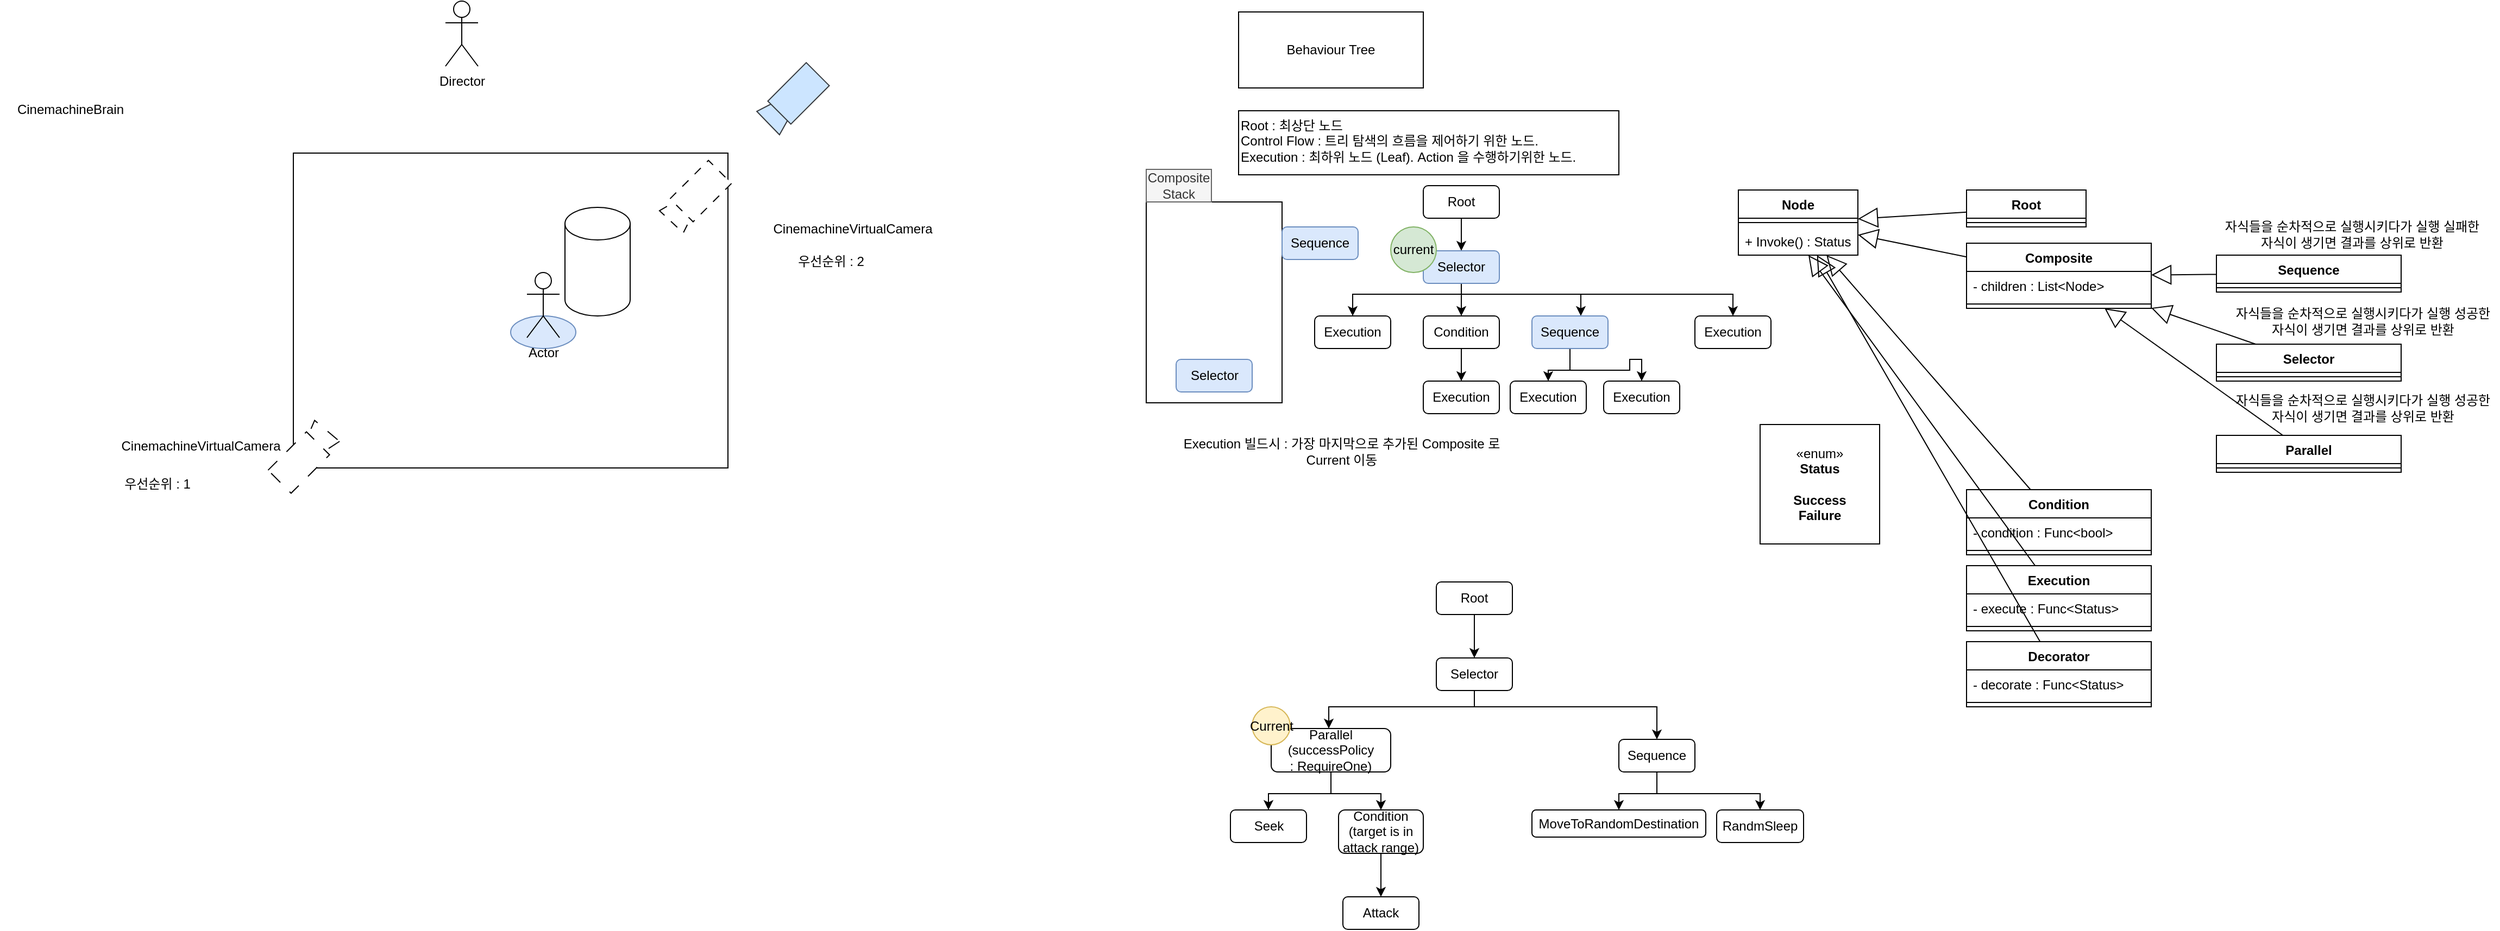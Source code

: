 <mxfile version="21.6.8" type="device">
  <diagram name="페이지-1" id="lmgfVAM-oV6-8kWDop3V">
    <mxGraphModel dx="1510" dy="372" grid="1" gridSize="10" guides="1" tooltips="1" connect="1" arrows="1" fold="1" page="1" pageScale="1" pageWidth="827" pageHeight="1169" math="0" shadow="0">
      <root>
        <mxCell id="0" />
        <mxCell id="1" parent="0" />
        <mxCell id="i2XuRnQPIdFTZDyvF6tK-5" value="" style="rounded=0;whiteSpace=wrap;html=1;" vertex="1" parent="1">
          <mxGeometry x="785" y="195" width="125" height="185" as="geometry" />
        </mxCell>
        <mxCell id="-8ewo_DL88SRV1IVzAWp-5" value="" style="rounded=0;whiteSpace=wrap;html=1;" parent="1" vertex="1">
          <mxGeometry y="150" width="400" height="290" as="geometry" />
        </mxCell>
        <mxCell id="-8ewo_DL88SRV1IVzAWp-1" value="Director&lt;br&gt;" style="shape=umlActor;verticalLabelPosition=bottom;verticalAlign=top;html=1;outlineConnect=0;" parent="1" vertex="1">
          <mxGeometry x="140" y="10" width="30" height="60" as="geometry" />
        </mxCell>
        <mxCell id="-8ewo_DL88SRV1IVzAWp-3" value="" style="shape=cylinder3;whiteSpace=wrap;html=1;boundedLbl=1;backgroundOutline=1;size=15;" parent="1" vertex="1">
          <mxGeometry x="250" y="200" width="60" height="100" as="geometry" />
        </mxCell>
        <mxCell id="-8ewo_DL88SRV1IVzAWp-6" value="" style="ellipse;whiteSpace=wrap;html=1;fillColor=#dae8fc;strokeColor=#6c8ebf;" parent="1" vertex="1">
          <mxGeometry x="200" y="300" width="60" height="30" as="geometry" />
        </mxCell>
        <mxCell id="-8ewo_DL88SRV1IVzAWp-8" value="" style="triangle;whiteSpace=wrap;html=1;rotation=130;dashed=1;dashPattern=12 12;" parent="1" vertex="1">
          <mxGeometry x="-10" y="410" width="50" height="30" as="geometry" />
        </mxCell>
        <mxCell id="-8ewo_DL88SRV1IVzAWp-7" value="" style="rounded=0;whiteSpace=wrap;html=1;rotation=-45;dashed=1;dashPattern=12 12;" parent="1" vertex="1">
          <mxGeometry x="-20" y="420" width="50" height="30" as="geometry" />
        </mxCell>
        <mxCell id="-8ewo_DL88SRV1IVzAWp-2" value="Actor" style="shape=umlActor;verticalLabelPosition=bottom;verticalAlign=top;html=1;outlineConnect=0;" parent="1" vertex="1">
          <mxGeometry x="215" y="260" width="30" height="60" as="geometry" />
        </mxCell>
        <mxCell id="-8ewo_DL88SRV1IVzAWp-12" value="" style="triangle;whiteSpace=wrap;html=1;rotation=-47;dashed=1;dashPattern=8 8;" parent="1" vertex="1">
          <mxGeometry x="340" y="180" width="50" height="30" as="geometry" />
        </mxCell>
        <mxCell id="-8ewo_DL88SRV1IVzAWp-13" value="" style="rounded=0;whiteSpace=wrap;html=1;rotation=-45;dashed=1;dashPattern=8 8;" parent="1" vertex="1">
          <mxGeometry x="350" y="170" width="50" height="30" as="geometry" />
        </mxCell>
        <mxCell id="-8ewo_DL88SRV1IVzAWp-17" value="CinemachineBrain" style="text;html=1;strokeColor=none;fillColor=none;align=center;verticalAlign=middle;whiteSpace=wrap;rounded=0;" parent="1" vertex="1">
          <mxGeometry x="-270" y="90" width="130" height="40" as="geometry" />
        </mxCell>
        <mxCell id="-8ewo_DL88SRV1IVzAWp-18" value="CinemachineVirtualCamera" style="text;html=1;strokeColor=none;fillColor=none;align=center;verticalAlign=middle;whiteSpace=wrap;rounded=0;" parent="1" vertex="1">
          <mxGeometry x="-150" y="400" width="130" height="40" as="geometry" />
        </mxCell>
        <mxCell id="-8ewo_DL88SRV1IVzAWp-19" value="CinemachineVirtualCamera" style="text;html=1;strokeColor=none;fillColor=none;align=center;verticalAlign=middle;whiteSpace=wrap;rounded=0;" parent="1" vertex="1">
          <mxGeometry x="450" y="200" width="130" height="40" as="geometry" />
        </mxCell>
        <mxCell id="-8ewo_DL88SRV1IVzAWp-20" value="우선순위 : 1" style="text;html=1;strokeColor=none;fillColor=none;align=center;verticalAlign=middle;whiteSpace=wrap;rounded=0;" parent="1" vertex="1">
          <mxGeometry x="-170" y="440" width="90" height="30" as="geometry" />
        </mxCell>
        <mxCell id="-8ewo_DL88SRV1IVzAWp-21" value="우선순위 : 2" style="text;html=1;strokeColor=none;fillColor=none;align=center;verticalAlign=middle;whiteSpace=wrap;rounded=0;" parent="1" vertex="1">
          <mxGeometry x="450" y="235" width="90" height="30" as="geometry" />
        </mxCell>
        <mxCell id="-8ewo_DL88SRV1IVzAWp-22" value="" style="triangle;whiteSpace=wrap;html=1;rotation=-44;fillColor=#cce5ff;strokeColor=#36393d;" parent="1" vertex="1">
          <mxGeometry x="430" y="90" width="50" height="30" as="geometry" />
        </mxCell>
        <mxCell id="-8ewo_DL88SRV1IVzAWp-23" value="" style="rounded=0;whiteSpace=wrap;html=1;rotation=-45;fillColor=#cce5ff;strokeColor=#36393d;" parent="1" vertex="1">
          <mxGeometry x="440" y="80" width="50" height="30" as="geometry" />
        </mxCell>
        <mxCell id="1DII25HTffHi8ncwAY7q-1" value="Behaviour Tree" style="rounded=0;whiteSpace=wrap;html=1;" parent="1" vertex="1">
          <mxGeometry x="870" y="20" width="170" height="70" as="geometry" />
        </mxCell>
        <mxCell id="1DII25HTffHi8ncwAY7q-2" value="Root : 최상단 노드&lt;br&gt;Control Flow : 트리 탐색의 흐름을 제어하기 위한 노드.&lt;br&gt;Execution : 최하위 노드 (Leaf). Action 을 수행하기위한 노드." style="rounded=0;whiteSpace=wrap;html=1;align=left;verticalAlign=top;" parent="1" vertex="1">
          <mxGeometry x="870" y="111" width="350" height="59" as="geometry" />
        </mxCell>
        <mxCell id="1DII25HTffHi8ncwAY7q-6" style="edgeStyle=orthogonalEdgeStyle;rounded=0;orthogonalLoop=1;jettySize=auto;html=1;entryX=0.5;entryY=0;entryDx=0;entryDy=0;" parent="1" source="1DII25HTffHi8ncwAY7q-3" target="1DII25HTffHi8ncwAY7q-4" edge="1">
          <mxGeometry relative="1" as="geometry" />
        </mxCell>
        <mxCell id="1DII25HTffHi8ncwAY7q-3" value="Root" style="rounded=1;whiteSpace=wrap;html=1;" parent="1" vertex="1">
          <mxGeometry x="1040" y="180" width="70" height="30" as="geometry" />
        </mxCell>
        <mxCell id="1DII25HTffHi8ncwAY7q-7" style="edgeStyle=orthogonalEdgeStyle;rounded=0;orthogonalLoop=1;jettySize=auto;html=1;entryX=0.5;entryY=0;entryDx=0;entryDy=0;" parent="1" source="1DII25HTffHi8ncwAY7q-4" target="1DII25HTffHi8ncwAY7q-5" edge="1">
          <mxGeometry relative="1" as="geometry" />
        </mxCell>
        <mxCell id="1DII25HTffHi8ncwAY7q-9" style="edgeStyle=orthogonalEdgeStyle;rounded=0;orthogonalLoop=1;jettySize=auto;html=1;entryX=0.5;entryY=0;entryDx=0;entryDy=0;" parent="1" source="1DII25HTffHi8ncwAY7q-4" target="1DII25HTffHi8ncwAY7q-8" edge="1">
          <mxGeometry relative="1" as="geometry">
            <Array as="points">
              <mxPoint x="1075" y="280" />
              <mxPoint x="975" y="280" />
            </Array>
          </mxGeometry>
        </mxCell>
        <mxCell id="1DII25HTffHi8ncwAY7q-11" style="edgeStyle=orthogonalEdgeStyle;rounded=0;orthogonalLoop=1;jettySize=auto;html=1;" parent="1" source="1DII25HTffHi8ncwAY7q-4" target="1DII25HTffHi8ncwAY7q-10" edge="1">
          <mxGeometry relative="1" as="geometry">
            <Array as="points">
              <mxPoint x="1075" y="280" />
              <mxPoint x="1185" y="280" />
            </Array>
          </mxGeometry>
        </mxCell>
        <mxCell id="i2XuRnQPIdFTZDyvF6tK-3" style="edgeStyle=orthogonalEdgeStyle;rounded=0;orthogonalLoop=1;jettySize=auto;html=1;" edge="1" parent="1" source="1DII25HTffHi8ncwAY7q-4" target="i2XuRnQPIdFTZDyvF6tK-2">
          <mxGeometry relative="1" as="geometry">
            <Array as="points">
              <mxPoint x="1075" y="280" />
              <mxPoint x="1325" y="280" />
            </Array>
          </mxGeometry>
        </mxCell>
        <mxCell id="1DII25HTffHi8ncwAY7q-4" value="Selector" style="rounded=1;whiteSpace=wrap;html=1;fillColor=#dae8fc;strokeColor=#6c8ebf;" parent="1" vertex="1">
          <mxGeometry x="1040" y="240" width="70" height="30" as="geometry" />
        </mxCell>
        <mxCell id="1DII25HTffHi8ncwAY7q-17" style="edgeStyle=orthogonalEdgeStyle;rounded=0;orthogonalLoop=1;jettySize=auto;html=1;entryX=0.5;entryY=0;entryDx=0;entryDy=0;" parent="1" source="1DII25HTffHi8ncwAY7q-5" target="1DII25HTffHi8ncwAY7q-16" edge="1">
          <mxGeometry relative="1" as="geometry" />
        </mxCell>
        <mxCell id="1DII25HTffHi8ncwAY7q-5" value="Condition" style="rounded=1;whiteSpace=wrap;html=1;" parent="1" vertex="1">
          <mxGeometry x="1040" y="300" width="70" height="30" as="geometry" />
        </mxCell>
        <mxCell id="1DII25HTffHi8ncwAY7q-8" value="Execution" style="rounded=1;whiteSpace=wrap;html=1;" parent="1" vertex="1">
          <mxGeometry x="940" y="300" width="70" height="30" as="geometry" />
        </mxCell>
        <mxCell id="1DII25HTffHi8ncwAY7q-13" style="edgeStyle=orthogonalEdgeStyle;rounded=0;orthogonalLoop=1;jettySize=auto;html=1;entryX=0.5;entryY=0;entryDx=0;entryDy=0;" parent="1" source="1DII25HTffHi8ncwAY7q-10" target="1DII25HTffHi8ncwAY7q-12" edge="1">
          <mxGeometry relative="1" as="geometry" />
        </mxCell>
        <mxCell id="1DII25HTffHi8ncwAY7q-15" style="edgeStyle=orthogonalEdgeStyle;rounded=0;orthogonalLoop=1;jettySize=auto;html=1;" parent="1" source="1DII25HTffHi8ncwAY7q-10" target="1DII25HTffHi8ncwAY7q-14" edge="1">
          <mxGeometry relative="1" as="geometry" />
        </mxCell>
        <mxCell id="1DII25HTffHi8ncwAY7q-10" value="Sequence" style="rounded=1;whiteSpace=wrap;html=1;fillColor=#dae8fc;strokeColor=#6c8ebf;" parent="1" vertex="1">
          <mxGeometry x="1140" y="300" width="70" height="30" as="geometry" />
        </mxCell>
        <mxCell id="1DII25HTffHi8ncwAY7q-12" value="Execution" style="rounded=1;whiteSpace=wrap;html=1;" parent="1" vertex="1">
          <mxGeometry x="1120" y="360" width="70" height="30" as="geometry" />
        </mxCell>
        <mxCell id="1DII25HTffHi8ncwAY7q-14" value="Execution" style="rounded=1;whiteSpace=wrap;html=1;" parent="1" vertex="1">
          <mxGeometry x="1206" y="360" width="70" height="30" as="geometry" />
        </mxCell>
        <mxCell id="1DII25HTffHi8ncwAY7q-16" value="Execution" style="rounded=1;whiteSpace=wrap;html=1;" parent="1" vertex="1">
          <mxGeometry x="1040" y="360" width="70" height="30" as="geometry" />
        </mxCell>
        <mxCell id="1DII25HTffHi8ncwAY7q-18" value="Node" style="swimlane;fontStyle=1;align=center;verticalAlign=top;childLayout=stackLayout;horizontal=1;startSize=26;horizontalStack=0;resizeParent=1;resizeParentMax=0;resizeLast=0;collapsible=1;marginBottom=0;whiteSpace=wrap;html=1;" parent="1" vertex="1">
          <mxGeometry x="1330" y="184" width="110" height="60" as="geometry" />
        </mxCell>
        <mxCell id="1DII25HTffHi8ncwAY7q-20" value="" style="line;strokeWidth=1;fillColor=none;align=left;verticalAlign=middle;spacingTop=-1;spacingLeft=3;spacingRight=3;rotatable=0;labelPosition=right;points=[];portConstraint=eastwest;strokeColor=inherit;" parent="1DII25HTffHi8ncwAY7q-18" vertex="1">
          <mxGeometry y="26" width="110" height="8" as="geometry" />
        </mxCell>
        <mxCell id="1DII25HTffHi8ncwAY7q-21" value="+ Invoke() : Status" style="text;strokeColor=none;fillColor=none;align=left;verticalAlign=top;spacingLeft=4;spacingRight=4;overflow=hidden;rotatable=0;points=[[0,0.5],[1,0.5]];portConstraint=eastwest;whiteSpace=wrap;html=1;" parent="1DII25HTffHi8ncwAY7q-18" vertex="1">
          <mxGeometry y="34" width="110" height="26" as="geometry" />
        </mxCell>
        <mxCell id="1DII25HTffHi8ncwAY7q-22" value="Root" style="swimlane;fontStyle=1;align=center;verticalAlign=top;childLayout=stackLayout;horizontal=1;startSize=26;horizontalStack=0;resizeParent=1;resizeParentMax=0;resizeLast=0;collapsible=1;marginBottom=0;whiteSpace=wrap;html=1;" parent="1" vertex="1">
          <mxGeometry x="1540" y="184" width="110" height="34" as="geometry" />
        </mxCell>
        <mxCell id="1DII25HTffHi8ncwAY7q-23" value="" style="line;strokeWidth=1;fillColor=none;align=left;verticalAlign=middle;spacingTop=-1;spacingLeft=3;spacingRight=3;rotatable=0;labelPosition=right;points=[];portConstraint=eastwest;strokeColor=inherit;" parent="1DII25HTffHi8ncwAY7q-22" vertex="1">
          <mxGeometry y="26" width="110" height="8" as="geometry" />
        </mxCell>
        <mxCell id="1DII25HTffHi8ncwAY7q-25" value="" style="endArrow=block;endSize=16;endFill=0;html=1;rounded=0;" parent="1" source="1DII25HTffHi8ncwAY7q-22" target="1DII25HTffHi8ncwAY7q-18" edge="1">
          <mxGeometry width="160" relative="1" as="geometry">
            <mxPoint x="1460" y="290" as="sourcePoint" />
            <mxPoint x="1620" y="290" as="targetPoint" />
          </mxGeometry>
        </mxCell>
        <mxCell id="1DII25HTffHi8ncwAY7q-26" value="Composite" style="swimlane;fontStyle=1;align=center;verticalAlign=top;childLayout=stackLayout;horizontal=1;startSize=26;horizontalStack=0;resizeParent=1;resizeParentMax=0;resizeLast=0;collapsible=1;marginBottom=0;whiteSpace=wrap;html=1;" parent="1" vertex="1">
          <mxGeometry x="1540" y="233" width="170" height="60" as="geometry" />
        </mxCell>
        <mxCell id="1DII25HTffHi8ncwAY7q-28" value="- children : List&amp;lt;Node&amp;gt;" style="text;strokeColor=none;fillColor=none;align=left;verticalAlign=top;spacingLeft=4;spacingRight=4;overflow=hidden;rotatable=0;points=[[0,0.5],[1,0.5]];portConstraint=eastwest;whiteSpace=wrap;html=1;" parent="1DII25HTffHi8ncwAY7q-26" vertex="1">
          <mxGeometry y="26" width="170" height="26" as="geometry" />
        </mxCell>
        <mxCell id="1DII25HTffHi8ncwAY7q-27" value="" style="line;strokeWidth=1;fillColor=none;align=left;verticalAlign=middle;spacingTop=-1;spacingLeft=3;spacingRight=3;rotatable=0;labelPosition=right;points=[];portConstraint=eastwest;strokeColor=inherit;" parent="1DII25HTffHi8ncwAY7q-26" vertex="1">
          <mxGeometry y="52" width="170" height="8" as="geometry" />
        </mxCell>
        <mxCell id="1DII25HTffHi8ncwAY7q-29" value="Sequence" style="swimlane;fontStyle=1;align=center;verticalAlign=top;childLayout=stackLayout;horizontal=1;startSize=26;horizontalStack=0;resizeParent=1;resizeParentMax=0;resizeLast=0;collapsible=1;marginBottom=0;whiteSpace=wrap;html=1;" parent="1" vertex="1">
          <mxGeometry x="1770" y="244" width="170" height="34" as="geometry" />
        </mxCell>
        <mxCell id="1DII25HTffHi8ncwAY7q-31" value="" style="line;strokeWidth=1;fillColor=none;align=left;verticalAlign=middle;spacingTop=-1;spacingLeft=3;spacingRight=3;rotatable=0;labelPosition=right;points=[];portConstraint=eastwest;strokeColor=inherit;" parent="1DII25HTffHi8ncwAY7q-29" vertex="1">
          <mxGeometry y="26" width="170" height="8" as="geometry" />
        </mxCell>
        <mxCell id="1DII25HTffHi8ncwAY7q-32" value="" style="endArrow=block;endSize=16;endFill=0;html=1;rounded=0;" parent="1" source="1DII25HTffHi8ncwAY7q-29" target="1DII25HTffHi8ncwAY7q-26" edge="1">
          <mxGeometry width="160" relative="1" as="geometry">
            <mxPoint x="1550" y="214" as="sourcePoint" />
            <mxPoint x="1450" y="221" as="targetPoint" />
          </mxGeometry>
        </mxCell>
        <mxCell id="1DII25HTffHi8ncwAY7q-33" value="자식들을 순차적으로 실행시키다가 실행 실패한 자식이 생기면 결과를 상위로 반환" style="text;html=1;strokeColor=none;fillColor=none;align=center;verticalAlign=middle;whiteSpace=wrap;rounded=0;" parent="1" vertex="1">
          <mxGeometry x="1770" y="210" width="250" height="30" as="geometry" />
        </mxCell>
        <mxCell id="1DII25HTffHi8ncwAY7q-34" value="Selector" style="swimlane;fontStyle=1;align=center;verticalAlign=top;childLayout=stackLayout;horizontal=1;startSize=26;horizontalStack=0;resizeParent=1;resizeParentMax=0;resizeLast=0;collapsible=1;marginBottom=0;whiteSpace=wrap;html=1;" parent="1" vertex="1">
          <mxGeometry x="1770" y="326" width="170" height="34" as="geometry" />
        </mxCell>
        <mxCell id="1DII25HTffHi8ncwAY7q-35" value="" style="line;strokeWidth=1;fillColor=none;align=left;verticalAlign=middle;spacingTop=-1;spacingLeft=3;spacingRight=3;rotatable=0;labelPosition=right;points=[];portConstraint=eastwest;strokeColor=inherit;" parent="1DII25HTffHi8ncwAY7q-34" vertex="1">
          <mxGeometry y="26" width="170" height="8" as="geometry" />
        </mxCell>
        <mxCell id="1DII25HTffHi8ncwAY7q-36" value="자식들을 순차적으로 실행시키다가 실행 성공한 자식이 생기면 결과를 상위로 반환" style="text;html=1;strokeColor=none;fillColor=none;align=center;verticalAlign=middle;whiteSpace=wrap;rounded=0;" parent="1" vertex="1">
          <mxGeometry x="1780" y="290" width="250" height="30" as="geometry" />
        </mxCell>
        <mxCell id="1DII25HTffHi8ncwAY7q-37" value="" style="endArrow=block;endSize=16;endFill=0;html=1;rounded=0;" parent="1" source="1DII25HTffHi8ncwAY7q-34" target="1DII25HTffHi8ncwAY7q-26" edge="1">
          <mxGeometry width="160" relative="1" as="geometry">
            <mxPoint x="1780" y="272" as="sourcePoint" />
            <mxPoint x="1720" y="272" as="targetPoint" />
          </mxGeometry>
        </mxCell>
        <mxCell id="1DII25HTffHi8ncwAY7q-38" value="Parallel" style="swimlane;fontStyle=1;align=center;verticalAlign=top;childLayout=stackLayout;horizontal=1;startSize=26;horizontalStack=0;resizeParent=1;resizeParentMax=0;resizeLast=0;collapsible=1;marginBottom=0;whiteSpace=wrap;html=1;" parent="1" vertex="1">
          <mxGeometry x="1770" y="410" width="170" height="34" as="geometry" />
        </mxCell>
        <mxCell id="1DII25HTffHi8ncwAY7q-39" value="" style="line;strokeWidth=1;fillColor=none;align=left;verticalAlign=middle;spacingTop=-1;spacingLeft=3;spacingRight=3;rotatable=0;labelPosition=right;points=[];portConstraint=eastwest;strokeColor=inherit;" parent="1DII25HTffHi8ncwAY7q-38" vertex="1">
          <mxGeometry y="26" width="170" height="8" as="geometry" />
        </mxCell>
        <mxCell id="1DII25HTffHi8ncwAY7q-40" value="" style="endArrow=block;endSize=16;endFill=0;html=1;rounded=0;" parent="1" source="1DII25HTffHi8ncwAY7q-38" target="1DII25HTffHi8ncwAY7q-26" edge="1">
          <mxGeometry width="160" relative="1" as="geometry">
            <mxPoint x="1816" y="336" as="sourcePoint" />
            <mxPoint x="1720" y="303" as="targetPoint" />
          </mxGeometry>
        </mxCell>
        <mxCell id="1DII25HTffHi8ncwAY7q-41" value="자식들을 순차적으로 실행시키다가 실행 성공한 자식이 생기면 결과를 상위로 반환" style="text;html=1;strokeColor=none;fillColor=none;align=center;verticalAlign=middle;whiteSpace=wrap;rounded=0;" parent="1" vertex="1">
          <mxGeometry x="1780" y="370" width="250" height="30" as="geometry" />
        </mxCell>
        <mxCell id="1DII25HTffHi8ncwAY7q-42" value="" style="endArrow=block;endSize=16;endFill=0;html=1;rounded=0;" parent="1" source="1DII25HTffHi8ncwAY7q-26" target="1DII25HTffHi8ncwAY7q-18" edge="1">
          <mxGeometry width="160" relative="1" as="geometry">
            <mxPoint x="1550" y="214" as="sourcePoint" />
            <mxPoint x="1450" y="221" as="targetPoint" />
          </mxGeometry>
        </mxCell>
        <mxCell id="1DII25HTffHi8ncwAY7q-47" value="Condition" style="swimlane;fontStyle=1;align=center;verticalAlign=top;childLayout=stackLayout;horizontal=1;startSize=26;horizontalStack=0;resizeParent=1;resizeParentMax=0;resizeLast=0;collapsible=1;marginBottom=0;whiteSpace=wrap;html=1;" parent="1" vertex="1">
          <mxGeometry x="1540" y="460" width="170" height="60" as="geometry" />
        </mxCell>
        <mxCell id="1DII25HTffHi8ncwAY7q-48" value="- condition : Func&amp;lt;bool&amp;gt;" style="text;strokeColor=none;fillColor=none;align=left;verticalAlign=top;spacingLeft=4;spacingRight=4;overflow=hidden;rotatable=0;points=[[0,0.5],[1,0.5]];portConstraint=eastwest;whiteSpace=wrap;html=1;" parent="1DII25HTffHi8ncwAY7q-47" vertex="1">
          <mxGeometry y="26" width="170" height="26" as="geometry" />
        </mxCell>
        <mxCell id="1DII25HTffHi8ncwAY7q-49" value="" style="line;strokeWidth=1;fillColor=none;align=left;verticalAlign=middle;spacingTop=-1;spacingLeft=3;spacingRight=3;rotatable=0;labelPosition=right;points=[];portConstraint=eastwest;strokeColor=inherit;" parent="1DII25HTffHi8ncwAY7q-47" vertex="1">
          <mxGeometry y="52" width="170" height="8" as="geometry" />
        </mxCell>
        <mxCell id="1DII25HTffHi8ncwAY7q-50" value="" style="endArrow=block;endSize=16;endFill=0;html=1;rounded=0;" parent="1" source="1DII25HTffHi8ncwAY7q-47" target="1DII25HTffHi8ncwAY7q-18" edge="1">
          <mxGeometry width="160" relative="1" as="geometry">
            <mxPoint x="1550" y="256" as="sourcePoint" />
            <mxPoint x="1450" y="235" as="targetPoint" />
          </mxGeometry>
        </mxCell>
        <mxCell id="1DII25HTffHi8ncwAY7q-51" value="Execution" style="swimlane;fontStyle=1;align=center;verticalAlign=top;childLayout=stackLayout;horizontal=1;startSize=26;horizontalStack=0;resizeParent=1;resizeParentMax=0;resizeLast=0;collapsible=1;marginBottom=0;whiteSpace=wrap;html=1;" parent="1" vertex="1">
          <mxGeometry x="1540" y="530" width="170" height="60" as="geometry" />
        </mxCell>
        <mxCell id="1DII25HTffHi8ncwAY7q-52" value="- execute : Func&amp;lt;Status&amp;gt;" style="text;strokeColor=none;fillColor=none;align=left;verticalAlign=top;spacingLeft=4;spacingRight=4;overflow=hidden;rotatable=0;points=[[0,0.5],[1,0.5]];portConstraint=eastwest;whiteSpace=wrap;html=1;" parent="1DII25HTffHi8ncwAY7q-51" vertex="1">
          <mxGeometry y="26" width="170" height="26" as="geometry" />
        </mxCell>
        <mxCell id="1DII25HTffHi8ncwAY7q-53" value="" style="line;strokeWidth=1;fillColor=none;align=left;verticalAlign=middle;spacingTop=-1;spacingLeft=3;spacingRight=3;rotatable=0;labelPosition=right;points=[];portConstraint=eastwest;strokeColor=inherit;" parent="1DII25HTffHi8ncwAY7q-51" vertex="1">
          <mxGeometry y="52" width="170" height="8" as="geometry" />
        </mxCell>
        <mxCell id="1DII25HTffHi8ncwAY7q-55" value="«enum»&lt;br&gt;&lt;b&gt;Status&lt;br&gt;&lt;br&gt;Success&lt;br&gt;Failure&lt;br&gt;&lt;/b&gt;" style="html=1;whiteSpace=wrap;" parent="1" vertex="1">
          <mxGeometry x="1350" y="400" width="110" height="110" as="geometry" />
        </mxCell>
        <mxCell id="1DII25HTffHi8ncwAY7q-56" value="" style="endArrow=block;endSize=16;endFill=0;html=1;rounded=0;" parent="1" source="1DII25HTffHi8ncwAY7q-51" target="1DII25HTffHi8ncwAY7q-21" edge="1">
          <mxGeometry width="160" relative="1" as="geometry">
            <mxPoint x="1609" y="470" as="sourcePoint" />
            <mxPoint x="1421" y="254" as="targetPoint" />
          </mxGeometry>
        </mxCell>
        <mxCell id="1DII25HTffHi8ncwAY7q-57" value="Decorator" style="swimlane;fontStyle=1;align=center;verticalAlign=top;childLayout=stackLayout;horizontal=1;startSize=26;horizontalStack=0;resizeParent=1;resizeParentMax=0;resizeLast=0;collapsible=1;marginBottom=0;whiteSpace=wrap;html=1;" parent="1" vertex="1">
          <mxGeometry x="1540" y="600" width="170" height="60" as="geometry" />
        </mxCell>
        <mxCell id="1DII25HTffHi8ncwAY7q-58" value="- decorate : Func&amp;lt;Status&amp;gt;" style="text;strokeColor=none;fillColor=none;align=left;verticalAlign=top;spacingLeft=4;spacingRight=4;overflow=hidden;rotatable=0;points=[[0,0.5],[1,0.5]];portConstraint=eastwest;whiteSpace=wrap;html=1;" parent="1DII25HTffHi8ncwAY7q-57" vertex="1">
          <mxGeometry y="26" width="170" height="26" as="geometry" />
        </mxCell>
        <mxCell id="1DII25HTffHi8ncwAY7q-59" value="" style="line;strokeWidth=1;fillColor=none;align=left;verticalAlign=middle;spacingTop=-1;spacingLeft=3;spacingRight=3;rotatable=0;labelPosition=right;points=[];portConstraint=eastwest;strokeColor=inherit;" parent="1DII25HTffHi8ncwAY7q-57" vertex="1">
          <mxGeometry y="52" width="170" height="8" as="geometry" />
        </mxCell>
        <mxCell id="1DII25HTffHi8ncwAY7q-60" value="" style="endArrow=block;endSize=16;endFill=0;html=1;rounded=0;" parent="1" source="1DII25HTffHi8ncwAY7q-57" target="1DII25HTffHi8ncwAY7q-18" edge="1">
          <mxGeometry width="160" relative="1" as="geometry">
            <mxPoint x="1613" y="540" as="sourcePoint" />
            <mxPoint x="1404" y="254" as="targetPoint" />
          </mxGeometry>
        </mxCell>
        <mxCell id="i2XuRnQPIdFTZDyvF6tK-1" value="current" style="ellipse;whiteSpace=wrap;html=1;aspect=fixed;fillColor=#d5e8d4;strokeColor=#82b366;" vertex="1" parent="1">
          <mxGeometry x="1010" y="218" width="42" height="42" as="geometry" />
        </mxCell>
        <mxCell id="i2XuRnQPIdFTZDyvF6tK-2" value="Execution" style="rounded=1;whiteSpace=wrap;html=1;" vertex="1" parent="1">
          <mxGeometry x="1290" y="300" width="70" height="30" as="geometry" />
        </mxCell>
        <mxCell id="i2XuRnQPIdFTZDyvF6tK-4" value="Selector" style="rounded=1;whiteSpace=wrap;html=1;fillColor=#dae8fc;strokeColor=#6c8ebf;" vertex="1" parent="1">
          <mxGeometry x="812.5" y="340" width="70" height="30" as="geometry" />
        </mxCell>
        <mxCell id="i2XuRnQPIdFTZDyvF6tK-6" value="Composite&lt;br&gt;Stack" style="text;html=1;strokeColor=#666666;fillColor=#f5f5f5;align=center;verticalAlign=middle;whiteSpace=wrap;rounded=0;fontColor=#333333;" vertex="1" parent="1">
          <mxGeometry x="785" y="165" width="60" height="30" as="geometry" />
        </mxCell>
        <mxCell id="i2XuRnQPIdFTZDyvF6tK-7" value="Execution 빌드시 : 가장 마지막으로 추가된 Composite 로 Current 이동" style="text;html=1;strokeColor=none;fillColor=none;align=center;verticalAlign=middle;whiteSpace=wrap;rounded=0;" vertex="1" parent="1">
          <mxGeometry x="800" y="410" width="330" height="30" as="geometry" />
        </mxCell>
        <mxCell id="i2XuRnQPIdFTZDyvF6tK-8" value="Sequence" style="rounded=1;whiteSpace=wrap;html=1;fillColor=#dae8fc;strokeColor=#6c8ebf;" vertex="1" parent="1">
          <mxGeometry x="910" y="218" width="70" height="30" as="geometry" />
        </mxCell>
        <mxCell id="i2XuRnQPIdFTZDyvF6tK-11" style="edgeStyle=orthogonalEdgeStyle;rounded=0;orthogonalLoop=1;jettySize=auto;html=1;entryX=0.5;entryY=0;entryDx=0;entryDy=0;" edge="1" parent="1" source="i2XuRnQPIdFTZDyvF6tK-9" target="i2XuRnQPIdFTZDyvF6tK-10">
          <mxGeometry relative="1" as="geometry" />
        </mxCell>
        <mxCell id="i2XuRnQPIdFTZDyvF6tK-9" value="Root" style="rounded=1;whiteSpace=wrap;html=1;" vertex="1" parent="1">
          <mxGeometry x="1052" y="545" width="70" height="30" as="geometry" />
        </mxCell>
        <mxCell id="i2XuRnQPIdFTZDyvF6tK-19" style="edgeStyle=orthogonalEdgeStyle;rounded=0;orthogonalLoop=1;jettySize=auto;html=1;" edge="1" parent="1" source="i2XuRnQPIdFTZDyvF6tK-10" target="i2XuRnQPIdFTZDyvF6tK-16">
          <mxGeometry relative="1" as="geometry">
            <Array as="points">
              <mxPoint x="1087" y="660" />
              <mxPoint x="953" y="660" />
            </Array>
          </mxGeometry>
        </mxCell>
        <mxCell id="i2XuRnQPIdFTZDyvF6tK-25" style="edgeStyle=orthogonalEdgeStyle;rounded=0;orthogonalLoop=1;jettySize=auto;html=1;" edge="1" parent="1" source="i2XuRnQPIdFTZDyvF6tK-10" target="i2XuRnQPIdFTZDyvF6tK-22">
          <mxGeometry relative="1" as="geometry">
            <Array as="points">
              <mxPoint x="1087" y="660" />
              <mxPoint x="1255" y="660" />
            </Array>
          </mxGeometry>
        </mxCell>
        <mxCell id="i2XuRnQPIdFTZDyvF6tK-10" value="Selector" style="rounded=1;whiteSpace=wrap;html=1;" vertex="1" parent="1">
          <mxGeometry x="1052" y="615" width="70" height="30" as="geometry" />
        </mxCell>
        <mxCell id="i2XuRnQPIdFTZDyvF6tK-12" value="Seek" style="rounded=1;whiteSpace=wrap;html=1;" vertex="1" parent="1">
          <mxGeometry x="862.5" y="755" width="70" height="30" as="geometry" />
        </mxCell>
        <mxCell id="i2XuRnQPIdFTZDyvF6tK-15" style="edgeStyle=orthogonalEdgeStyle;rounded=0;orthogonalLoop=1;jettySize=auto;html=1;entryX=0.5;entryY=0;entryDx=0;entryDy=0;" edge="1" parent="1" source="i2XuRnQPIdFTZDyvF6tK-13" target="i2XuRnQPIdFTZDyvF6tK-14">
          <mxGeometry relative="1" as="geometry" />
        </mxCell>
        <mxCell id="i2XuRnQPIdFTZDyvF6tK-13" value="Condition&lt;br&gt;(target is in attack range)" style="rounded=1;whiteSpace=wrap;html=1;" vertex="1" parent="1">
          <mxGeometry x="962" y="755" width="78" height="40" as="geometry" />
        </mxCell>
        <mxCell id="i2XuRnQPIdFTZDyvF6tK-14" value="Attack" style="rounded=1;whiteSpace=wrap;html=1;" vertex="1" parent="1">
          <mxGeometry x="966" y="835" width="70" height="30" as="geometry" />
        </mxCell>
        <mxCell id="i2XuRnQPIdFTZDyvF6tK-17" style="edgeStyle=orthogonalEdgeStyle;rounded=0;orthogonalLoop=1;jettySize=auto;html=1;" edge="1" parent="1" source="i2XuRnQPIdFTZDyvF6tK-16" target="i2XuRnQPIdFTZDyvF6tK-12">
          <mxGeometry relative="1" as="geometry" />
        </mxCell>
        <mxCell id="i2XuRnQPIdFTZDyvF6tK-18" style="edgeStyle=orthogonalEdgeStyle;rounded=0;orthogonalLoop=1;jettySize=auto;html=1;" edge="1" parent="1" source="i2XuRnQPIdFTZDyvF6tK-16" target="i2XuRnQPIdFTZDyvF6tK-13">
          <mxGeometry relative="1" as="geometry" />
        </mxCell>
        <mxCell id="i2XuRnQPIdFTZDyvF6tK-16" value="Parallel&lt;br&gt;(successPolicy&lt;br&gt;: RequireOne)" style="rounded=1;whiteSpace=wrap;html=1;" vertex="1" parent="1">
          <mxGeometry x="900" y="680" width="110" height="40" as="geometry" />
        </mxCell>
        <mxCell id="i2XuRnQPIdFTZDyvF6tK-20" value="MoveToRandomDestination" style="rounded=1;whiteSpace=wrap;html=1;" vertex="1" parent="1">
          <mxGeometry x="1140" y="755" width="160" height="25" as="geometry" />
        </mxCell>
        <mxCell id="i2XuRnQPIdFTZDyvF6tK-21" value="RandmSleep" style="rounded=1;whiteSpace=wrap;html=1;" vertex="1" parent="1">
          <mxGeometry x="1310" y="755" width="80" height="30" as="geometry" />
        </mxCell>
        <mxCell id="i2XuRnQPIdFTZDyvF6tK-23" style="edgeStyle=orthogonalEdgeStyle;rounded=0;orthogonalLoop=1;jettySize=auto;html=1;" edge="1" parent="1" source="i2XuRnQPIdFTZDyvF6tK-22" target="i2XuRnQPIdFTZDyvF6tK-20">
          <mxGeometry relative="1" as="geometry" />
        </mxCell>
        <mxCell id="i2XuRnQPIdFTZDyvF6tK-24" style="edgeStyle=orthogonalEdgeStyle;rounded=0;orthogonalLoop=1;jettySize=auto;html=1;" edge="1" parent="1" source="i2XuRnQPIdFTZDyvF6tK-22" target="i2XuRnQPIdFTZDyvF6tK-21">
          <mxGeometry relative="1" as="geometry">
            <Array as="points">
              <mxPoint x="1255" y="740" />
              <mxPoint x="1350" y="740" />
            </Array>
          </mxGeometry>
        </mxCell>
        <mxCell id="i2XuRnQPIdFTZDyvF6tK-22" value="Sequence" style="rounded=1;whiteSpace=wrap;html=1;" vertex="1" parent="1">
          <mxGeometry x="1220" y="690" width="70" height="30" as="geometry" />
        </mxCell>
        <mxCell id="i2XuRnQPIdFTZDyvF6tK-26" value="Current" style="ellipse;whiteSpace=wrap;html=1;aspect=fixed;fillColor=#fff2cc;strokeColor=#d6b656;" vertex="1" parent="1">
          <mxGeometry x="882.5" y="660" width="35" height="35" as="geometry" />
        </mxCell>
      </root>
    </mxGraphModel>
  </diagram>
</mxfile>
